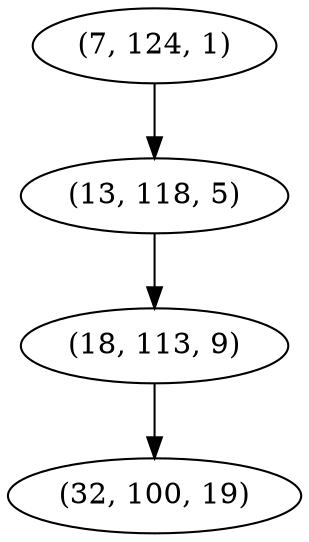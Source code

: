 digraph tree {
    "(7, 124, 1)";
    "(13, 118, 5)";
    "(18, 113, 9)";
    "(32, 100, 19)";
    "(7, 124, 1)" -> "(13, 118, 5)";
    "(13, 118, 5)" -> "(18, 113, 9)";
    "(18, 113, 9)" -> "(32, 100, 19)";
}
